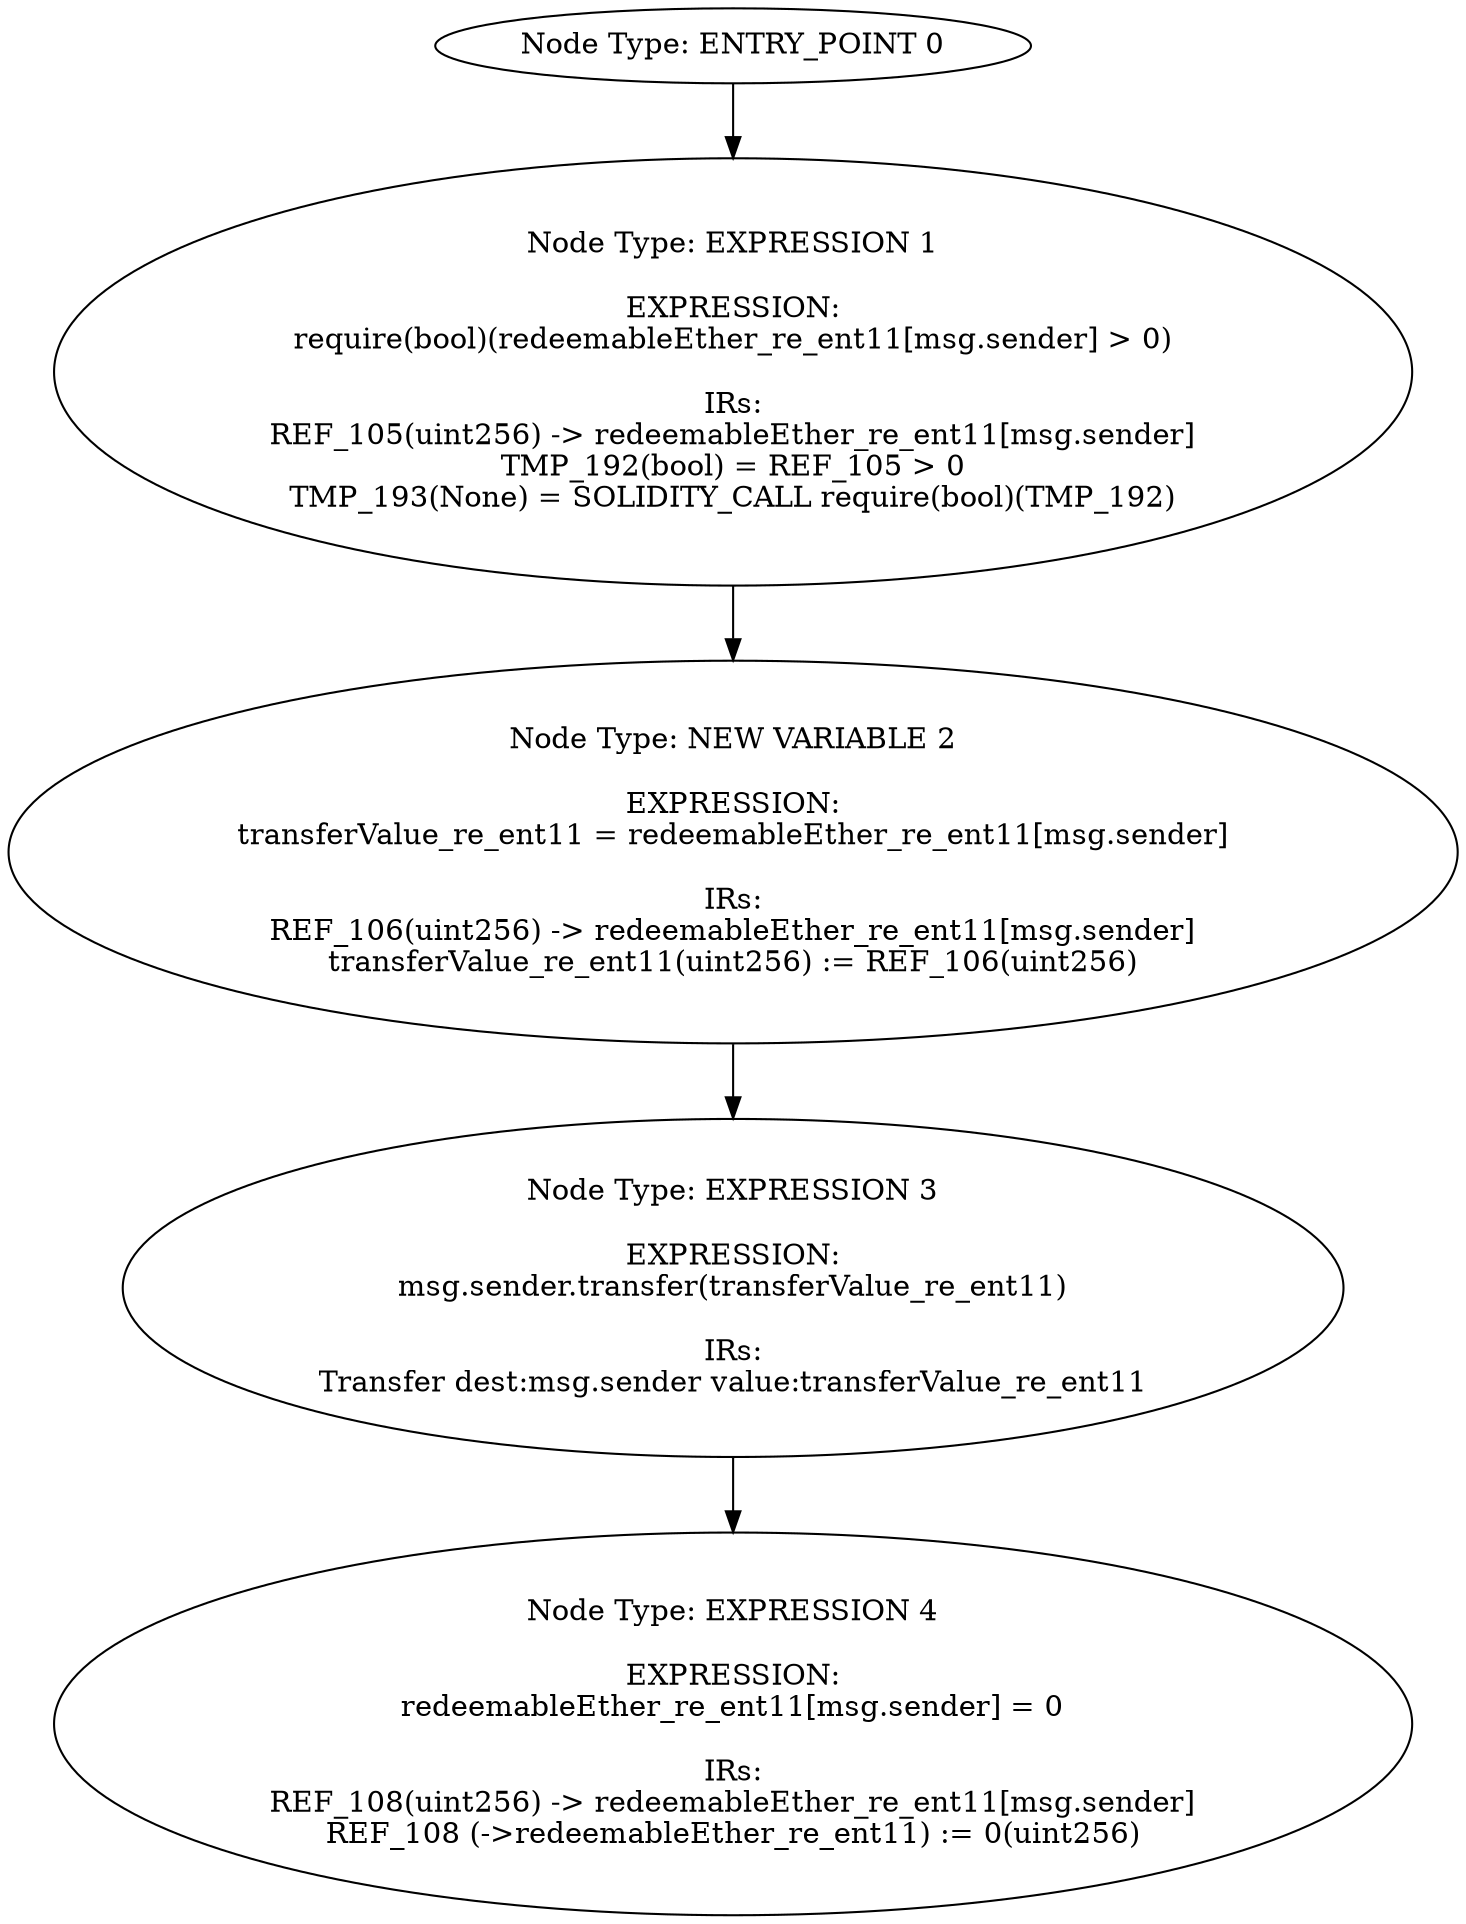 digraph{
0[label="Node Type: ENTRY_POINT 0
"];
0->1;
1[label="Node Type: EXPRESSION 1

EXPRESSION:
require(bool)(redeemableEther_re_ent11[msg.sender] > 0)

IRs:
REF_105(uint256) -> redeemableEther_re_ent11[msg.sender]
TMP_192(bool) = REF_105 > 0
TMP_193(None) = SOLIDITY_CALL require(bool)(TMP_192)"];
1->2;
2[label="Node Type: NEW VARIABLE 2

EXPRESSION:
transferValue_re_ent11 = redeemableEther_re_ent11[msg.sender]

IRs:
REF_106(uint256) -> redeemableEther_re_ent11[msg.sender]
transferValue_re_ent11(uint256) := REF_106(uint256)"];
2->3;
3[label="Node Type: EXPRESSION 3

EXPRESSION:
msg.sender.transfer(transferValue_re_ent11)

IRs:
Transfer dest:msg.sender value:transferValue_re_ent11"];
3->4;
4[label="Node Type: EXPRESSION 4

EXPRESSION:
redeemableEther_re_ent11[msg.sender] = 0

IRs:
REF_108(uint256) -> redeemableEther_re_ent11[msg.sender]
REF_108 (->redeemableEther_re_ent11) := 0(uint256)"];
}
